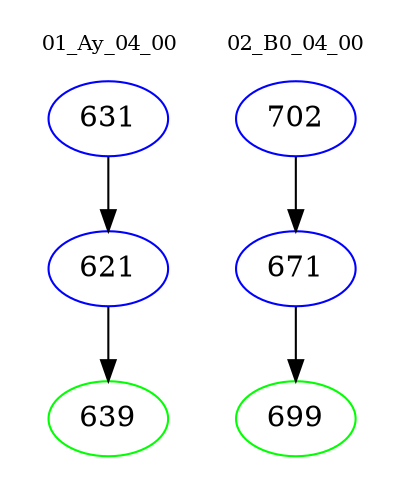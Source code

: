 digraph{
subgraph cluster_0 {
color = white
label = "01_Ay_04_00";
fontsize=10;
T0_631 [label="631", color="blue"]
T0_631 -> T0_621 [color="black"]
T0_621 [label="621", color="blue"]
T0_621 -> T0_639 [color="black"]
T0_639 [label="639", color="green"]
}
subgraph cluster_1 {
color = white
label = "02_B0_04_00";
fontsize=10;
T1_702 [label="702", color="blue"]
T1_702 -> T1_671 [color="black"]
T1_671 [label="671", color="blue"]
T1_671 -> T1_699 [color="black"]
T1_699 [label="699", color="green"]
}
}
